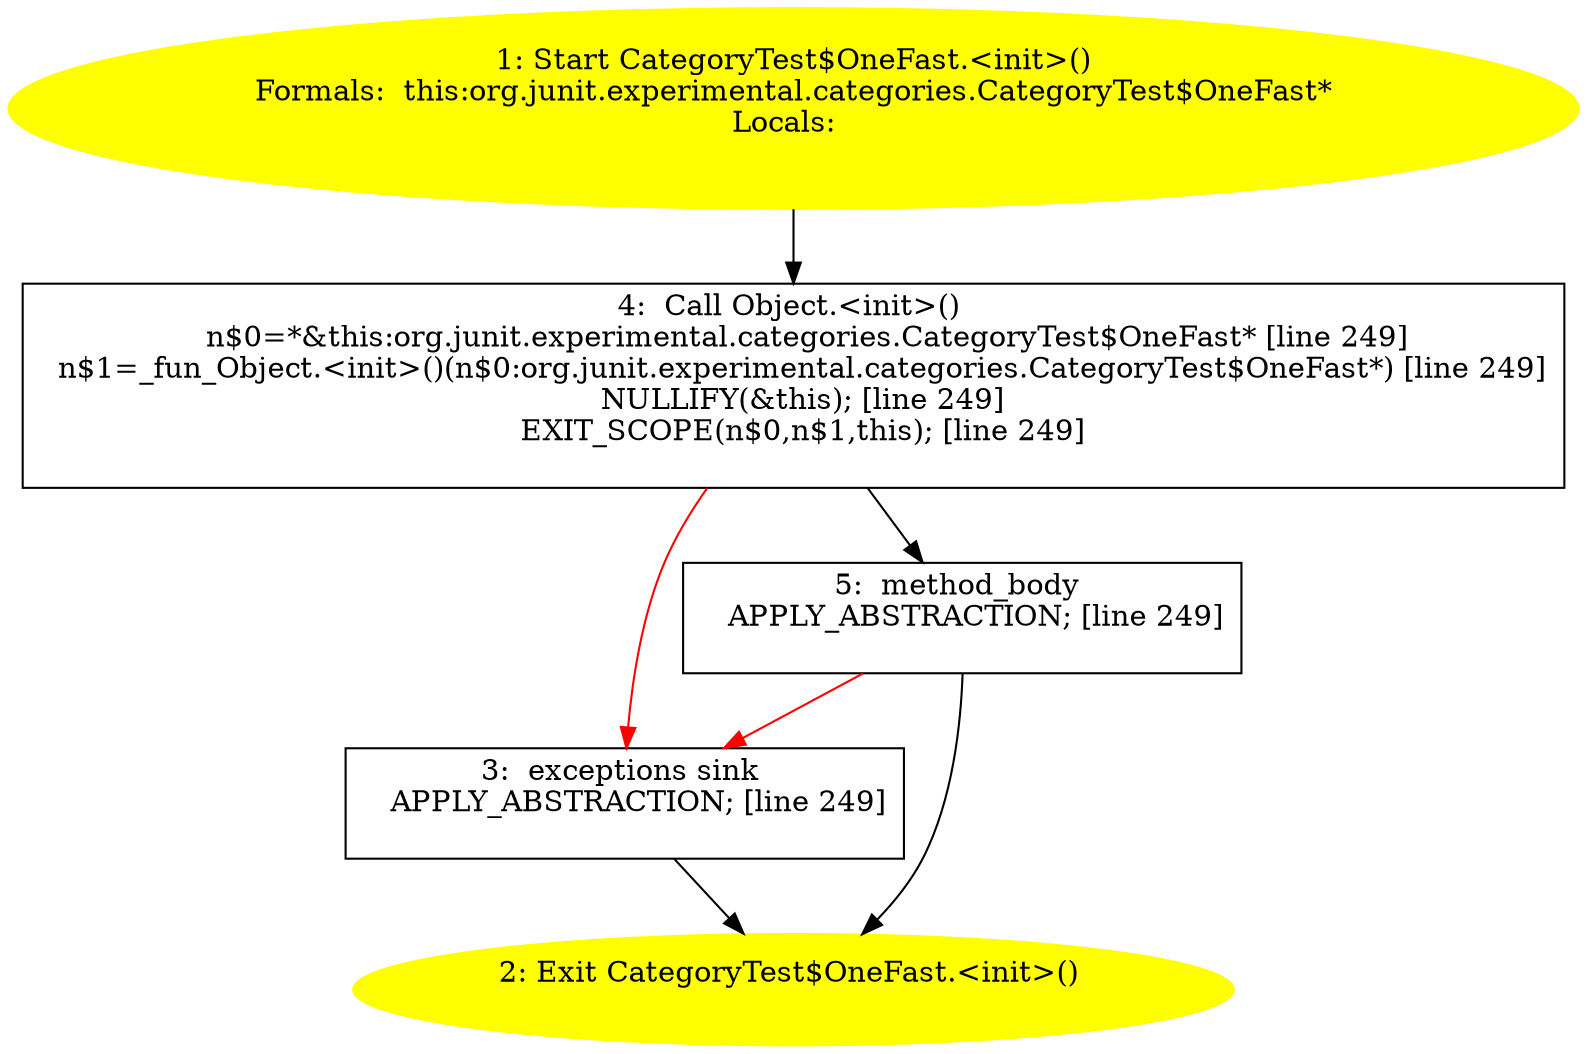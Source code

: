 /* @generated */
digraph cfg {
"org.junit.experimental.categories.CategoryTest$OneFast.<init>().3e143673441edfe5609e9acb8bde1515_1" [label="1: Start CategoryTest$OneFast.<init>()\nFormals:  this:org.junit.experimental.categories.CategoryTest$OneFast*\nLocals:  \n  " color=yellow style=filled]
	

	 "org.junit.experimental.categories.CategoryTest$OneFast.<init>().3e143673441edfe5609e9acb8bde1515_1" -> "org.junit.experimental.categories.CategoryTest$OneFast.<init>().3e143673441edfe5609e9acb8bde1515_4" ;
"org.junit.experimental.categories.CategoryTest$OneFast.<init>().3e143673441edfe5609e9acb8bde1515_2" [label="2: Exit CategoryTest$OneFast.<init>() \n  " color=yellow style=filled]
	

"org.junit.experimental.categories.CategoryTest$OneFast.<init>().3e143673441edfe5609e9acb8bde1515_3" [label="3:  exceptions sink \n   APPLY_ABSTRACTION; [line 249]\n " shape="box"]
	

	 "org.junit.experimental.categories.CategoryTest$OneFast.<init>().3e143673441edfe5609e9acb8bde1515_3" -> "org.junit.experimental.categories.CategoryTest$OneFast.<init>().3e143673441edfe5609e9acb8bde1515_2" ;
"org.junit.experimental.categories.CategoryTest$OneFast.<init>().3e143673441edfe5609e9acb8bde1515_4" [label="4:  Call Object.<init>() \n   n$0=*&this:org.junit.experimental.categories.CategoryTest$OneFast* [line 249]\n  n$1=_fun_Object.<init>()(n$0:org.junit.experimental.categories.CategoryTest$OneFast*) [line 249]\n  NULLIFY(&this); [line 249]\n  EXIT_SCOPE(n$0,n$1,this); [line 249]\n " shape="box"]
	

	 "org.junit.experimental.categories.CategoryTest$OneFast.<init>().3e143673441edfe5609e9acb8bde1515_4" -> "org.junit.experimental.categories.CategoryTest$OneFast.<init>().3e143673441edfe5609e9acb8bde1515_5" ;
	 "org.junit.experimental.categories.CategoryTest$OneFast.<init>().3e143673441edfe5609e9acb8bde1515_4" -> "org.junit.experimental.categories.CategoryTest$OneFast.<init>().3e143673441edfe5609e9acb8bde1515_3" [color="red" ];
"org.junit.experimental.categories.CategoryTest$OneFast.<init>().3e143673441edfe5609e9acb8bde1515_5" [label="5:  method_body \n   APPLY_ABSTRACTION; [line 249]\n " shape="box"]
	

	 "org.junit.experimental.categories.CategoryTest$OneFast.<init>().3e143673441edfe5609e9acb8bde1515_5" -> "org.junit.experimental.categories.CategoryTest$OneFast.<init>().3e143673441edfe5609e9acb8bde1515_2" ;
	 "org.junit.experimental.categories.CategoryTest$OneFast.<init>().3e143673441edfe5609e9acb8bde1515_5" -> "org.junit.experimental.categories.CategoryTest$OneFast.<init>().3e143673441edfe5609e9acb8bde1515_3" [color="red" ];
}

